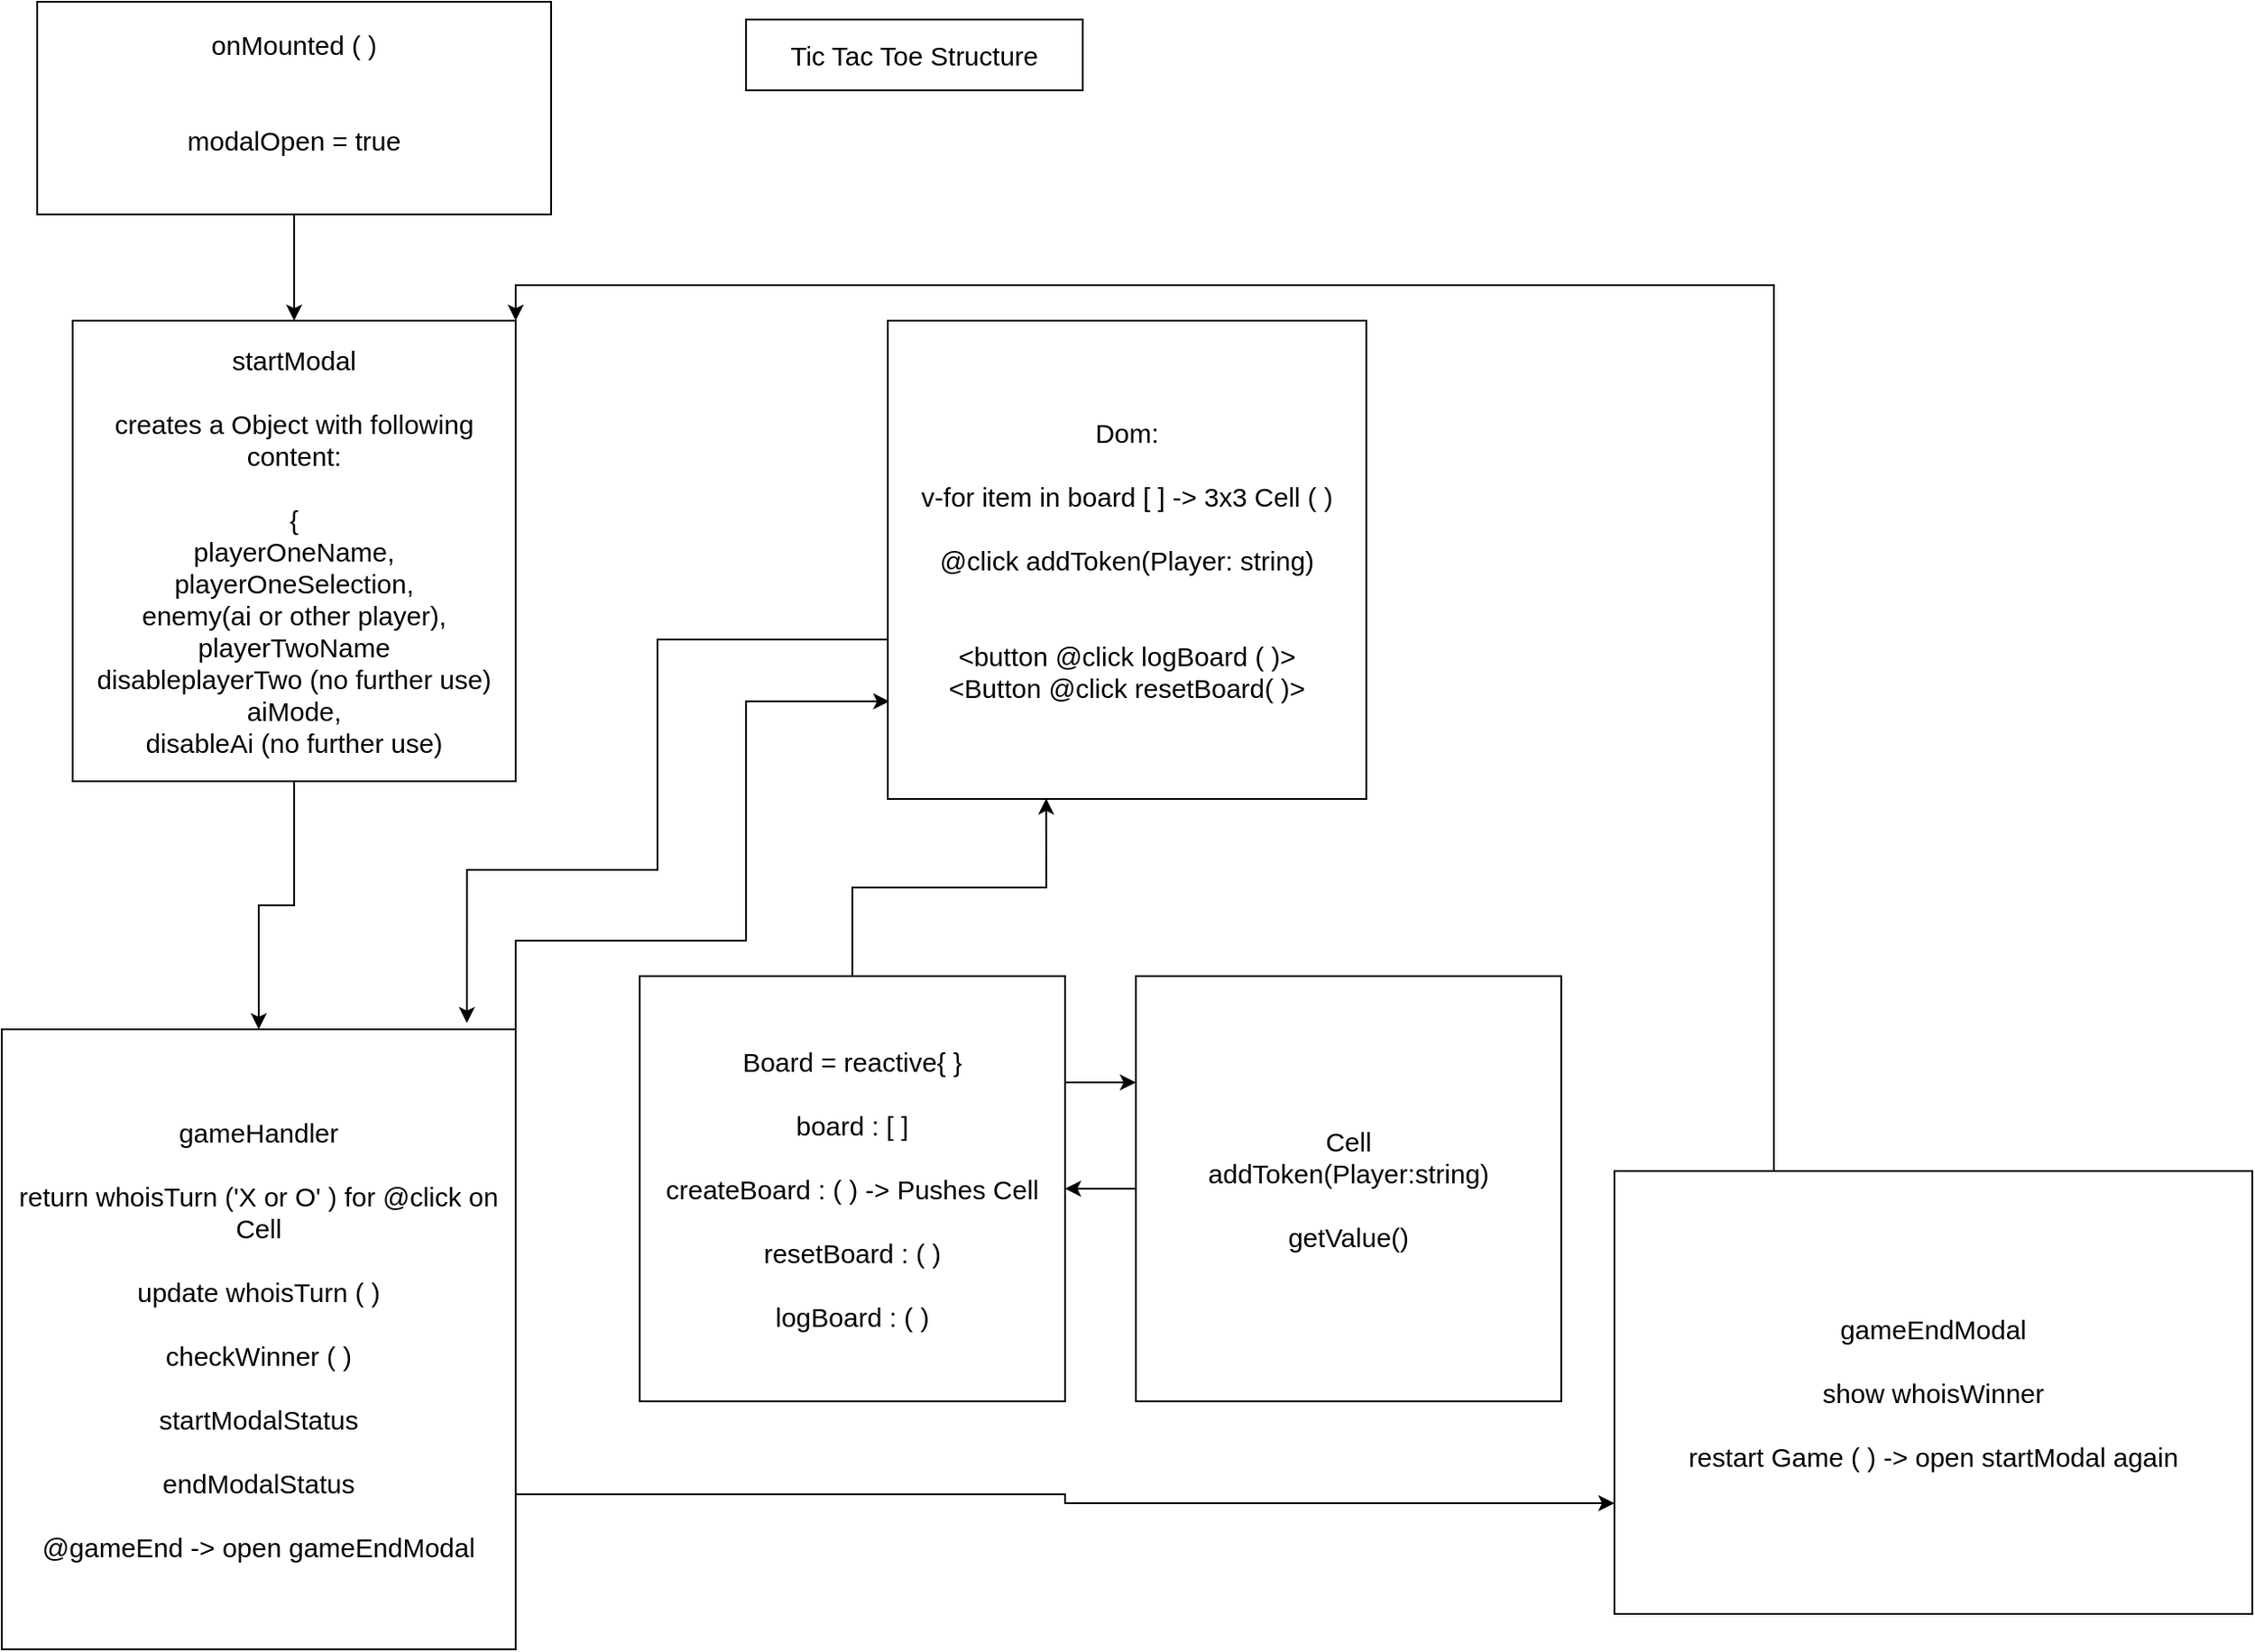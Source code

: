 <mxfile version="21.5.0" type="github">
  <diagram name="Page-1" id="88H4PMWL79CoLvkHlcIC">
    <mxGraphModel dx="4756" dy="2255" grid="1" gridSize="10" guides="1" tooltips="1" connect="1" arrows="1" fold="1" page="1" pageScale="1" pageWidth="850" pageHeight="1100" math="0" shadow="0">
      <root>
        <mxCell id="0" />
        <mxCell id="1" parent="0" />
        <mxCell id="Gl-RGe0RLI3w3fjylHqW-1" value="Tic Tac Toe Structure" style="rounded=0;whiteSpace=wrap;html=1;movable=1;resizable=1;rotatable=1;deletable=1;editable=1;locked=0;connectable=1;fontSize=15;" parent="1" vertex="1">
          <mxGeometry x="-1873" y="-819" width="190" height="40" as="geometry" />
        </mxCell>
        <mxCell id="1cpzZxwHhYLqMZUpBw8k-14" style="edgeStyle=orthogonalEdgeStyle;rounded=0;orthogonalLoop=1;jettySize=auto;html=1;exitX=0;exitY=0.5;exitDx=0;exitDy=0;entryX=1;entryY=0.5;entryDx=0;entryDy=0;" edge="1" parent="1" source="TEJx-HJHPEcDZVKEFD9_-1" target="TEJx-HJHPEcDZVKEFD9_-6">
          <mxGeometry relative="1" as="geometry" />
        </mxCell>
        <mxCell id="TEJx-HJHPEcDZVKEFD9_-1" value="&lt;div style=&quot;font-size: 15px;&quot;&gt;Cell&lt;/div&gt;&lt;div style=&quot;font-size: 15px;&quot;&gt;addToken(Player:string)&lt;br style=&quot;font-size: 15px;&quot;&gt;&lt;br style=&quot;font-size: 15px;&quot;&gt;getValue()&lt;br style=&quot;font-size: 15px;&quot;&gt;&lt;/div&gt;" style="whiteSpace=wrap;html=1;aspect=fixed;fontSize=15;" parent="1" vertex="1">
          <mxGeometry x="-1653" y="-279" width="240" height="240" as="geometry" />
        </mxCell>
        <mxCell id="1cpzZxwHhYLqMZUpBw8k-11" style="edgeStyle=orthogonalEdgeStyle;rounded=0;orthogonalLoop=1;jettySize=auto;html=1;exitX=0.5;exitY=0;exitDx=0;exitDy=0;entryX=0.331;entryY=0.999;entryDx=0;entryDy=0;entryPerimeter=0;" edge="1" parent="1" source="TEJx-HJHPEcDZVKEFD9_-6" target="TEJx-HJHPEcDZVKEFD9_-16">
          <mxGeometry relative="1" as="geometry" />
        </mxCell>
        <mxCell id="1cpzZxwHhYLqMZUpBw8k-15" style="edgeStyle=orthogonalEdgeStyle;rounded=0;orthogonalLoop=1;jettySize=auto;html=1;exitX=1;exitY=0.25;exitDx=0;exitDy=0;entryX=0;entryY=0.25;entryDx=0;entryDy=0;" edge="1" parent="1" source="TEJx-HJHPEcDZVKEFD9_-6" target="TEJx-HJHPEcDZVKEFD9_-1">
          <mxGeometry relative="1" as="geometry" />
        </mxCell>
        <mxCell id="TEJx-HJHPEcDZVKEFD9_-6" value="Board = reactive{ }&lt;br style=&quot;font-size: 15px;&quot;&gt;&lt;br style=&quot;font-size: 15px;&quot;&gt;&lt;div style=&quot;font-size: 15px;&quot;&gt;board : [ ]&lt;/div&gt;&lt;div style=&quot;font-size: 15px;&quot;&gt;&lt;br style=&quot;font-size: 15px;&quot;&gt;&lt;/div&gt;&lt;div style=&quot;font-size: 15px;&quot;&gt;createBoard : ( ) -&amp;gt; Pushes Cell&lt;/div&gt;&lt;div style=&quot;font-size: 15px;&quot;&gt;&lt;br style=&quot;font-size: 15px;&quot;&gt;&lt;/div&gt;&lt;div style=&quot;font-size: 15px;&quot;&gt;resetBoard : ( ) &lt;br style=&quot;font-size: 15px;&quot;&gt;&lt;/div&gt;&lt;div style=&quot;font-size: 15px;&quot;&gt;&lt;br style=&quot;font-size: 15px;&quot;&gt;logBoard : ( )&lt;br style=&quot;font-size: 15px;&quot;&gt;&lt;/div&gt;" style="whiteSpace=wrap;html=1;aspect=fixed;fontSize=15;" parent="1" vertex="1">
          <mxGeometry x="-1933" y="-279" width="240" height="240" as="geometry" />
        </mxCell>
        <mxCell id="1cpzZxwHhYLqMZUpBw8k-17" style="edgeStyle=orthogonalEdgeStyle;rounded=0;orthogonalLoop=1;jettySize=auto;html=1;exitX=0;exitY=0.5;exitDx=0;exitDy=0;entryX=-0.01;entryY=0.095;entryDx=0;entryDy=0;entryPerimeter=0;" edge="1" parent="1" source="TEJx-HJHPEcDZVKEFD9_-16" target="TEJx-HJHPEcDZVKEFD9_-23">
          <mxGeometry relative="1" as="geometry">
            <Array as="points">
              <mxPoint x="-1793" y="-469" />
              <mxPoint x="-1923" y="-469" />
              <mxPoint x="-1923" y="-339" />
              <mxPoint x="-2031" y="-339" />
            </Array>
          </mxGeometry>
        </mxCell>
        <mxCell id="TEJx-HJHPEcDZVKEFD9_-16" value="Dom:&lt;br style=&quot;font-size: 15px;&quot;&gt;&lt;div style=&quot;font-size: 15px;&quot;&gt;&lt;br style=&quot;font-size: 15px;&quot;&gt;&lt;/div&gt;&lt;div style=&quot;font-size: 15px;&quot;&gt;v-for item in board [ ] -&amp;gt; 3x3 Cell ( )&lt;br style=&quot;font-size: 15px;&quot;&gt;&lt;br style=&quot;font-size: 15px;&quot;&gt;@click addToken(Player: string) &lt;br style=&quot;font-size: 15px;&quot;&gt;&lt;br style=&quot;font-size: 15px;&quot;&gt;&lt;br style=&quot;font-size: 15px;&quot;&gt;&amp;lt;button @click logBoard ( )&amp;gt;&lt;/div&gt;&lt;div style=&quot;font-size: 15px;&quot;&gt;&amp;lt;Button @click resetBoard( )&amp;gt;&lt;br style=&quot;font-size: 15px;&quot;&gt;&lt;/div&gt;" style="whiteSpace=wrap;html=1;aspect=fixed;fontSize=15;" parent="1" vertex="1">
          <mxGeometry x="-1793" y="-649" width="270" height="270" as="geometry" />
        </mxCell>
        <mxCell id="1cpzZxwHhYLqMZUpBw8k-4" style="edgeStyle=orthogonalEdgeStyle;rounded=0;orthogonalLoop=1;jettySize=auto;html=1;exitX=1;exitY=0.5;exitDx=0;exitDy=0;entryX=0.5;entryY=0;entryDx=0;entryDy=0;" edge="1" parent="1" source="TEJx-HJHPEcDZVKEFD9_-18" target="TEJx-HJHPEcDZVKEFD9_-27">
          <mxGeometry relative="1" as="geometry" />
        </mxCell>
        <mxCell id="TEJx-HJHPEcDZVKEFD9_-18" value="onMounted ( ) &lt;br style=&quot;font-size: 15px;&quot;&gt;&lt;br style=&quot;font-size: 15px;&quot;&gt;&lt;div&gt;&lt;br&gt;&lt;/div&gt;&lt;div&gt;modalOpen = true&lt;/div&gt;&lt;div&gt;&lt;br&gt;&lt;/div&gt;" style="rounded=1;whiteSpace=wrap;html=1;direction=south;fontSize=15;arcSize=0;" parent="1" vertex="1">
          <mxGeometry x="-2273" y="-829" width="290" height="120" as="geometry" />
        </mxCell>
        <mxCell id="1cpzZxwHhYLqMZUpBw8k-16" style="edgeStyle=orthogonalEdgeStyle;rounded=0;orthogonalLoop=1;jettySize=auto;html=1;exitX=0;exitY=0;exitDx=0;exitDy=0;entryX=0.003;entryY=0.796;entryDx=0;entryDy=0;entryPerimeter=0;" edge="1" parent="1" source="TEJx-HJHPEcDZVKEFD9_-23" target="TEJx-HJHPEcDZVKEFD9_-16">
          <mxGeometry relative="1" as="geometry">
            <Array as="points">
              <mxPoint x="-2003" y="-299" />
              <mxPoint x="-1873" y="-299" />
              <mxPoint x="-1873" y="-434" />
            </Array>
          </mxGeometry>
        </mxCell>
        <mxCell id="1cpzZxwHhYLqMZUpBw8k-19" style="edgeStyle=orthogonalEdgeStyle;rounded=0;orthogonalLoop=1;jettySize=auto;html=1;exitX=0.75;exitY=0;exitDx=0;exitDy=0;entryX=0;entryY=0.75;entryDx=0;entryDy=0;" edge="1" parent="1" source="TEJx-HJHPEcDZVKEFD9_-23" target="TEJx-HJHPEcDZVKEFD9_-33">
          <mxGeometry relative="1" as="geometry" />
        </mxCell>
        <mxCell id="TEJx-HJHPEcDZVKEFD9_-23" value="&lt;font style=&quot;font-size: 15px;&quot;&gt;gameHandler&lt;/font&gt;&lt;br&gt;&lt;br&gt;return whoisTurn (&#39;X or O&#39; ) for @click on Cell&lt;br&gt;&lt;br&gt;update whoisTurn ( )&lt;br&gt;&lt;br&gt;&lt;div&gt;checkWinner ( )&lt;/div&gt;&lt;div&gt;&lt;br&gt;&lt;/div&gt;&lt;div&gt;startModalStatus &lt;br&gt;&lt;br&gt;endModalStatus&lt;br&gt;&lt;/div&gt;&lt;div&gt;&lt;br&gt;&lt;/div&gt;&lt;div&gt;@gameEnd -&amp;gt; open gameEndModal&lt;br&gt;&lt;/div&gt;" style="rounded=0;whiteSpace=wrap;html=1;direction=south;fontSize=15;" parent="1" vertex="1">
          <mxGeometry x="-2293" y="-249" width="290" height="350" as="geometry" />
        </mxCell>
        <mxCell id="1cpzZxwHhYLqMZUpBw8k-6" style="edgeStyle=orthogonalEdgeStyle;rounded=0;orthogonalLoop=1;jettySize=auto;html=1;exitX=0.5;exitY=1;exitDx=0;exitDy=0;entryX=0;entryY=0.5;entryDx=0;entryDy=0;" edge="1" parent="1" source="TEJx-HJHPEcDZVKEFD9_-27" target="TEJx-HJHPEcDZVKEFD9_-23">
          <mxGeometry relative="1" as="geometry" />
        </mxCell>
        <mxCell id="TEJx-HJHPEcDZVKEFD9_-27" value="startModal&lt;br&gt;&lt;br&gt;creates a Object with following content:&lt;br&gt;&lt;br&gt;{&lt;br&gt;playerOneName,&lt;br&gt;&lt;div&gt;playerOneSelection,&lt;/div&gt;&lt;div&gt;enemy(ai or other player),&lt;/div&gt;&lt;div&gt;playerTwoName&lt;/div&gt;&lt;div&gt;disableplayerTwo (no further use)&lt;/div&gt;&lt;div&gt;aiMode,&lt;/div&gt;&lt;div&gt;disableAi (no further use)&lt;/div&gt;" style="rounded=0;whiteSpace=wrap;html=1;fontSize=15;" parent="1" vertex="1">
          <mxGeometry x="-2253" y="-649" width="250" height="260" as="geometry" />
        </mxCell>
        <mxCell id="1cpzZxwHhYLqMZUpBw8k-20" style="edgeStyle=orthogonalEdgeStyle;rounded=0;orthogonalLoop=1;jettySize=auto;html=1;exitX=0.25;exitY=0;exitDx=0;exitDy=0;entryX=1;entryY=0;entryDx=0;entryDy=0;" edge="1" parent="1" source="TEJx-HJHPEcDZVKEFD9_-33" target="TEJx-HJHPEcDZVKEFD9_-27">
          <mxGeometry relative="1" as="geometry" />
        </mxCell>
        <mxCell id="TEJx-HJHPEcDZVKEFD9_-33" value="gameEndModal&lt;br style=&quot;font-size: 15px;&quot;&gt;&lt;br style=&quot;font-size: 15px;&quot;&gt;show whoisWinner&lt;br style=&quot;font-size: 15px;&quot;&gt;&lt;div&gt;&lt;br&gt;&lt;/div&gt;&lt;div&gt;restart Game ( ) -&amp;gt; open startModal again&lt;br&gt;&lt;/div&gt;" style="rounded=0;whiteSpace=wrap;html=1;fontSize=15;" parent="1" vertex="1">
          <mxGeometry x="-1383" y="-169" width="360" height="250" as="geometry" />
        </mxCell>
        <mxCell id="1cpzZxwHhYLqMZUpBw8k-5" value="&amp;nbsp;" style="text;whiteSpace=wrap;html=1;" vertex="1" parent="1">
          <mxGeometry x="-1633" y="-369" width="40" height="40" as="geometry" />
        </mxCell>
      </root>
    </mxGraphModel>
  </diagram>
</mxfile>
